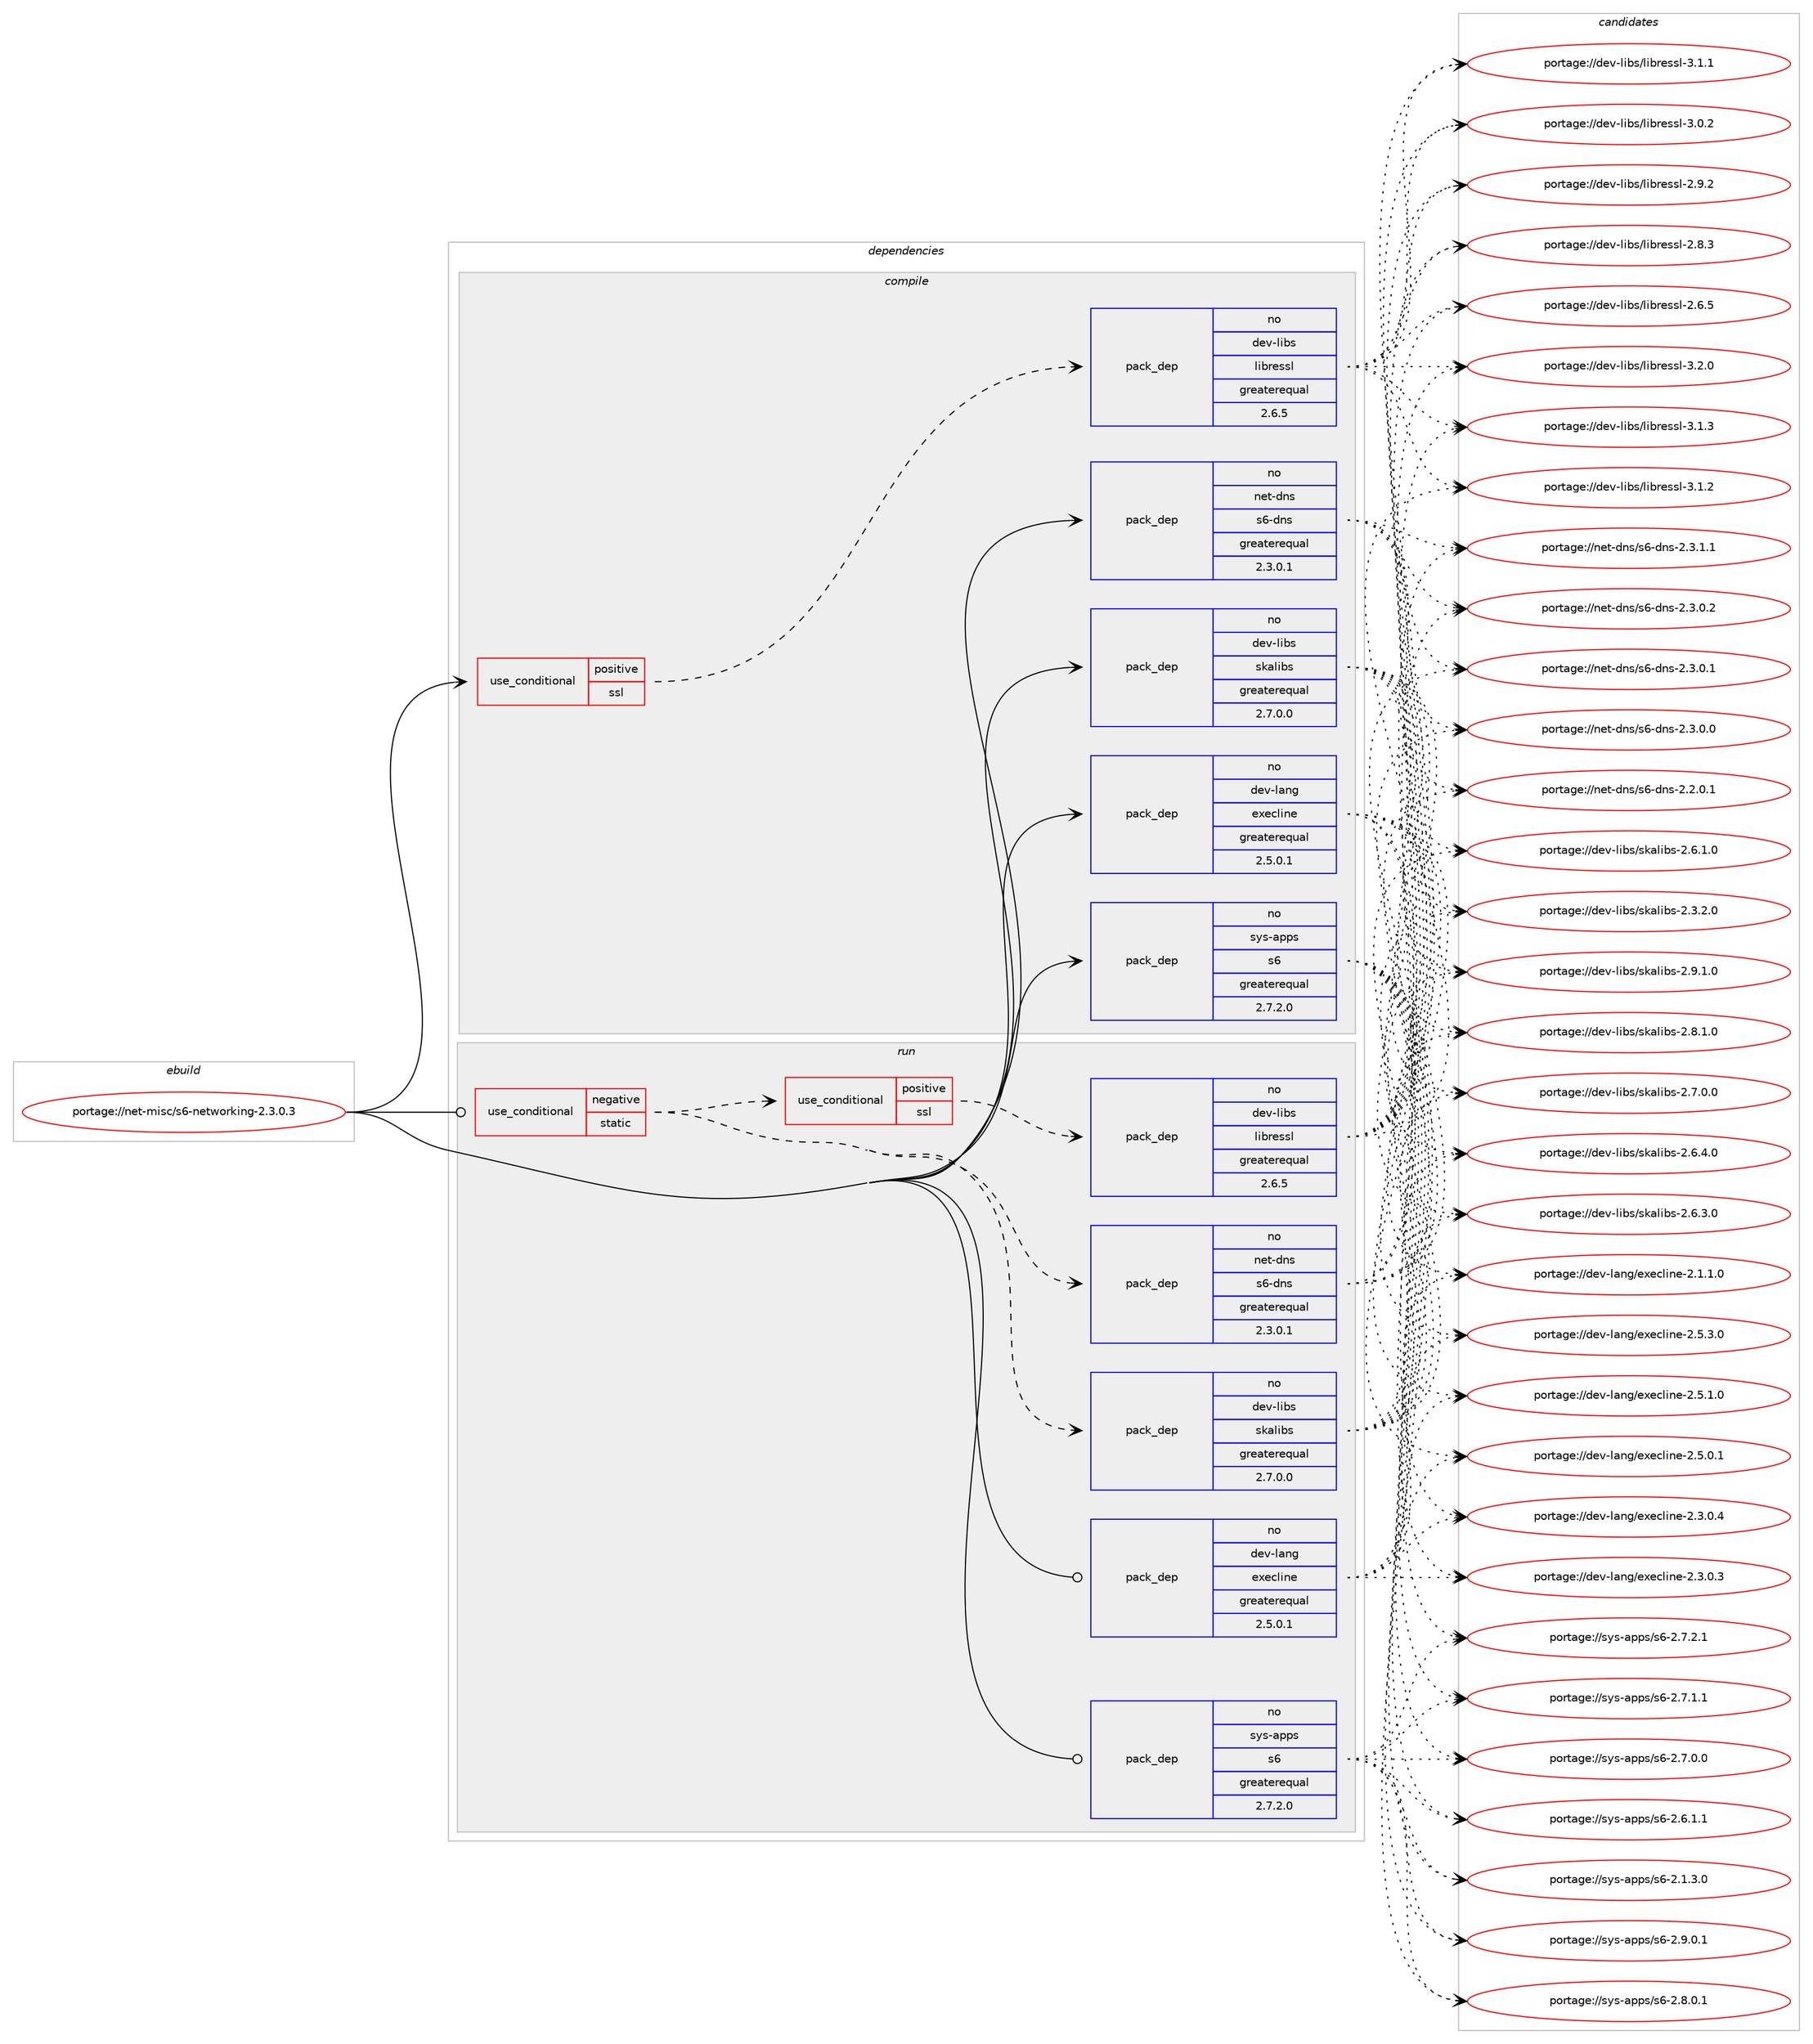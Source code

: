 digraph prolog {

# *************
# Graph options
# *************

newrank=true;
concentrate=true;
compound=true;
graph [rankdir=LR,fontname=Helvetica,fontsize=10,ranksep=1.5];#, ranksep=2.5, nodesep=0.2];
edge  [arrowhead=vee];
node  [fontname=Helvetica,fontsize=10];

# **********
# The ebuild
# **********

subgraph cluster_leftcol {
color=gray;
rank=same;
label=<<i>ebuild</i>>;
id [label="portage://net-misc/s6-networking-2.3.0.3", color=red, width=4, href="../net-misc/s6-networking-2.3.0.3.svg"];
}

# ****************
# The dependencies
# ****************

subgraph cluster_midcol {
color=gray;
label=<<i>dependencies</i>>;
subgraph cluster_compile {
fillcolor="#eeeeee";
style=filled;
label=<<i>compile</i>>;
subgraph cond602 {
dependency6095 [label=<<TABLE BORDER="0" CELLBORDER="1" CELLSPACING="0" CELLPADDING="4"><TR><TD ROWSPAN="3" CELLPADDING="10">use_conditional</TD></TR><TR><TD>positive</TD></TR><TR><TD>ssl</TD></TR></TABLE>>, shape=none, color=red];
subgraph pack5422 {
dependency6096 [label=<<TABLE BORDER="0" CELLBORDER="1" CELLSPACING="0" CELLPADDING="4" WIDTH="220"><TR><TD ROWSPAN="6" CELLPADDING="30">pack_dep</TD></TR><TR><TD WIDTH="110">no</TD></TR><TR><TD>dev-libs</TD></TR><TR><TD>libressl</TD></TR><TR><TD>greaterequal</TD></TR><TR><TD>2.6.5</TD></TR></TABLE>>, shape=none, color=blue];
}
dependency6095:e -> dependency6096:w [weight=20,style="dashed",arrowhead="vee"];
}
id:e -> dependency6095:w [weight=20,style="solid",arrowhead="vee"];
subgraph pack5423 {
dependency6097 [label=<<TABLE BORDER="0" CELLBORDER="1" CELLSPACING="0" CELLPADDING="4" WIDTH="220"><TR><TD ROWSPAN="6" CELLPADDING="30">pack_dep</TD></TR><TR><TD WIDTH="110">no</TD></TR><TR><TD>dev-lang</TD></TR><TR><TD>execline</TD></TR><TR><TD>greaterequal</TD></TR><TR><TD>2.5.0.1</TD></TR></TABLE>>, shape=none, color=blue];
}
id:e -> dependency6097:w [weight=20,style="solid",arrowhead="vee"];
subgraph pack5424 {
dependency6098 [label=<<TABLE BORDER="0" CELLBORDER="1" CELLSPACING="0" CELLPADDING="4" WIDTH="220"><TR><TD ROWSPAN="6" CELLPADDING="30">pack_dep</TD></TR><TR><TD WIDTH="110">no</TD></TR><TR><TD>dev-libs</TD></TR><TR><TD>skalibs</TD></TR><TR><TD>greaterequal</TD></TR><TR><TD>2.7.0.0</TD></TR></TABLE>>, shape=none, color=blue];
}
id:e -> dependency6098:w [weight=20,style="solid",arrowhead="vee"];
subgraph pack5425 {
dependency6099 [label=<<TABLE BORDER="0" CELLBORDER="1" CELLSPACING="0" CELLPADDING="4" WIDTH="220"><TR><TD ROWSPAN="6" CELLPADDING="30">pack_dep</TD></TR><TR><TD WIDTH="110">no</TD></TR><TR><TD>net-dns</TD></TR><TR><TD>s6-dns</TD></TR><TR><TD>greaterequal</TD></TR><TR><TD>2.3.0.1</TD></TR></TABLE>>, shape=none, color=blue];
}
id:e -> dependency6099:w [weight=20,style="solid",arrowhead="vee"];
subgraph pack5426 {
dependency6100 [label=<<TABLE BORDER="0" CELLBORDER="1" CELLSPACING="0" CELLPADDING="4" WIDTH="220"><TR><TD ROWSPAN="6" CELLPADDING="30">pack_dep</TD></TR><TR><TD WIDTH="110">no</TD></TR><TR><TD>sys-apps</TD></TR><TR><TD>s6</TD></TR><TR><TD>greaterequal</TD></TR><TR><TD>2.7.2.0</TD></TR></TABLE>>, shape=none, color=blue];
}
id:e -> dependency6100:w [weight=20,style="solid",arrowhead="vee"];
}
subgraph cluster_compileandrun {
fillcolor="#eeeeee";
style=filled;
label=<<i>compile and run</i>>;
}
subgraph cluster_run {
fillcolor="#eeeeee";
style=filled;
label=<<i>run</i>>;
subgraph cond603 {
dependency6101 [label=<<TABLE BORDER="0" CELLBORDER="1" CELLSPACING="0" CELLPADDING="4"><TR><TD ROWSPAN="3" CELLPADDING="10">use_conditional</TD></TR><TR><TD>negative</TD></TR><TR><TD>static</TD></TR></TABLE>>, shape=none, color=red];
subgraph pack5427 {
dependency6102 [label=<<TABLE BORDER="0" CELLBORDER="1" CELLSPACING="0" CELLPADDING="4" WIDTH="220"><TR><TD ROWSPAN="6" CELLPADDING="30">pack_dep</TD></TR><TR><TD WIDTH="110">no</TD></TR><TR><TD>net-dns</TD></TR><TR><TD>s6-dns</TD></TR><TR><TD>greaterequal</TD></TR><TR><TD>2.3.0.1</TD></TR></TABLE>>, shape=none, color=blue];
}
dependency6101:e -> dependency6102:w [weight=20,style="dashed",arrowhead="vee"];
subgraph pack5428 {
dependency6103 [label=<<TABLE BORDER="0" CELLBORDER="1" CELLSPACING="0" CELLPADDING="4" WIDTH="220"><TR><TD ROWSPAN="6" CELLPADDING="30">pack_dep</TD></TR><TR><TD WIDTH="110">no</TD></TR><TR><TD>dev-libs</TD></TR><TR><TD>skalibs</TD></TR><TR><TD>greaterequal</TD></TR><TR><TD>2.7.0.0</TD></TR></TABLE>>, shape=none, color=blue];
}
dependency6101:e -> dependency6103:w [weight=20,style="dashed",arrowhead="vee"];
subgraph cond604 {
dependency6104 [label=<<TABLE BORDER="0" CELLBORDER="1" CELLSPACING="0" CELLPADDING="4"><TR><TD ROWSPAN="3" CELLPADDING="10">use_conditional</TD></TR><TR><TD>positive</TD></TR><TR><TD>ssl</TD></TR></TABLE>>, shape=none, color=red];
subgraph pack5429 {
dependency6105 [label=<<TABLE BORDER="0" CELLBORDER="1" CELLSPACING="0" CELLPADDING="4" WIDTH="220"><TR><TD ROWSPAN="6" CELLPADDING="30">pack_dep</TD></TR><TR><TD WIDTH="110">no</TD></TR><TR><TD>dev-libs</TD></TR><TR><TD>libressl</TD></TR><TR><TD>greaterequal</TD></TR><TR><TD>2.6.5</TD></TR></TABLE>>, shape=none, color=blue];
}
dependency6104:e -> dependency6105:w [weight=20,style="dashed",arrowhead="vee"];
}
dependency6101:e -> dependency6104:w [weight=20,style="dashed",arrowhead="vee"];
}
id:e -> dependency6101:w [weight=20,style="solid",arrowhead="odot"];
subgraph pack5430 {
dependency6106 [label=<<TABLE BORDER="0" CELLBORDER="1" CELLSPACING="0" CELLPADDING="4" WIDTH="220"><TR><TD ROWSPAN="6" CELLPADDING="30">pack_dep</TD></TR><TR><TD WIDTH="110">no</TD></TR><TR><TD>dev-lang</TD></TR><TR><TD>execline</TD></TR><TR><TD>greaterequal</TD></TR><TR><TD>2.5.0.1</TD></TR></TABLE>>, shape=none, color=blue];
}
id:e -> dependency6106:w [weight=20,style="solid",arrowhead="odot"];
subgraph pack5431 {
dependency6107 [label=<<TABLE BORDER="0" CELLBORDER="1" CELLSPACING="0" CELLPADDING="4" WIDTH="220"><TR><TD ROWSPAN="6" CELLPADDING="30">pack_dep</TD></TR><TR><TD WIDTH="110">no</TD></TR><TR><TD>sys-apps</TD></TR><TR><TD>s6</TD></TR><TR><TD>greaterequal</TD></TR><TR><TD>2.7.2.0</TD></TR></TABLE>>, shape=none, color=blue];
}
id:e -> dependency6107:w [weight=20,style="solid",arrowhead="odot"];
}
}

# **************
# The candidates
# **************

subgraph cluster_choices {
rank=same;
color=gray;
label=<<i>candidates</i>>;

subgraph choice5422 {
color=black;
nodesep=1;
choice10010111845108105981154710810598114101115115108455146504648 [label="portage://dev-libs/libressl-3.2.0", color=red, width=4,href="../dev-libs/libressl-3.2.0.svg"];
choice10010111845108105981154710810598114101115115108455146494651 [label="portage://dev-libs/libressl-3.1.3", color=red, width=4,href="../dev-libs/libressl-3.1.3.svg"];
choice10010111845108105981154710810598114101115115108455146494650 [label="portage://dev-libs/libressl-3.1.2", color=red, width=4,href="../dev-libs/libressl-3.1.2.svg"];
choice10010111845108105981154710810598114101115115108455146494649 [label="portage://dev-libs/libressl-3.1.1", color=red, width=4,href="../dev-libs/libressl-3.1.1.svg"];
choice10010111845108105981154710810598114101115115108455146484650 [label="portage://dev-libs/libressl-3.0.2", color=red, width=4,href="../dev-libs/libressl-3.0.2.svg"];
choice10010111845108105981154710810598114101115115108455046574650 [label="portage://dev-libs/libressl-2.9.2", color=red, width=4,href="../dev-libs/libressl-2.9.2.svg"];
choice10010111845108105981154710810598114101115115108455046564651 [label="portage://dev-libs/libressl-2.8.3", color=red, width=4,href="../dev-libs/libressl-2.8.3.svg"];
choice10010111845108105981154710810598114101115115108455046544653 [label="portage://dev-libs/libressl-2.6.5", color=red, width=4,href="../dev-libs/libressl-2.6.5.svg"];
dependency6096:e -> choice10010111845108105981154710810598114101115115108455146504648:w [style=dotted,weight="100"];
dependency6096:e -> choice10010111845108105981154710810598114101115115108455146494651:w [style=dotted,weight="100"];
dependency6096:e -> choice10010111845108105981154710810598114101115115108455146494650:w [style=dotted,weight="100"];
dependency6096:e -> choice10010111845108105981154710810598114101115115108455146494649:w [style=dotted,weight="100"];
dependency6096:e -> choice10010111845108105981154710810598114101115115108455146484650:w [style=dotted,weight="100"];
dependency6096:e -> choice10010111845108105981154710810598114101115115108455046574650:w [style=dotted,weight="100"];
dependency6096:e -> choice10010111845108105981154710810598114101115115108455046564651:w [style=dotted,weight="100"];
dependency6096:e -> choice10010111845108105981154710810598114101115115108455046544653:w [style=dotted,weight="100"];
}
subgraph choice5423 {
color=black;
nodesep=1;
choice100101118451089711010347101120101991081051101014550465346514648 [label="portage://dev-lang/execline-2.5.3.0", color=red, width=4,href="../dev-lang/execline-2.5.3.0.svg"];
choice100101118451089711010347101120101991081051101014550465346494648 [label="portage://dev-lang/execline-2.5.1.0", color=red, width=4,href="../dev-lang/execline-2.5.1.0.svg"];
choice100101118451089711010347101120101991081051101014550465346484649 [label="portage://dev-lang/execline-2.5.0.1", color=red, width=4,href="../dev-lang/execline-2.5.0.1.svg"];
choice100101118451089711010347101120101991081051101014550465146484652 [label="portage://dev-lang/execline-2.3.0.4", color=red, width=4,href="../dev-lang/execline-2.3.0.4.svg"];
choice100101118451089711010347101120101991081051101014550465146484651 [label="portage://dev-lang/execline-2.3.0.3", color=red, width=4,href="../dev-lang/execline-2.3.0.3.svg"];
choice100101118451089711010347101120101991081051101014550464946494648 [label="portage://dev-lang/execline-2.1.1.0", color=red, width=4,href="../dev-lang/execline-2.1.1.0.svg"];
dependency6097:e -> choice100101118451089711010347101120101991081051101014550465346514648:w [style=dotted,weight="100"];
dependency6097:e -> choice100101118451089711010347101120101991081051101014550465346494648:w [style=dotted,weight="100"];
dependency6097:e -> choice100101118451089711010347101120101991081051101014550465346484649:w [style=dotted,weight="100"];
dependency6097:e -> choice100101118451089711010347101120101991081051101014550465146484652:w [style=dotted,weight="100"];
dependency6097:e -> choice100101118451089711010347101120101991081051101014550465146484651:w [style=dotted,weight="100"];
dependency6097:e -> choice100101118451089711010347101120101991081051101014550464946494648:w [style=dotted,weight="100"];
}
subgraph choice5424 {
color=black;
nodesep=1;
choice10010111845108105981154711510797108105981154550465746494648 [label="portage://dev-libs/skalibs-2.9.1.0", color=red, width=4,href="../dev-libs/skalibs-2.9.1.0.svg"];
choice10010111845108105981154711510797108105981154550465646494648 [label="portage://dev-libs/skalibs-2.8.1.0", color=red, width=4,href="../dev-libs/skalibs-2.8.1.0.svg"];
choice10010111845108105981154711510797108105981154550465546484648 [label="portage://dev-libs/skalibs-2.7.0.0", color=red, width=4,href="../dev-libs/skalibs-2.7.0.0.svg"];
choice10010111845108105981154711510797108105981154550465446524648 [label="portage://dev-libs/skalibs-2.6.4.0", color=red, width=4,href="../dev-libs/skalibs-2.6.4.0.svg"];
choice10010111845108105981154711510797108105981154550465446514648 [label="portage://dev-libs/skalibs-2.6.3.0", color=red, width=4,href="../dev-libs/skalibs-2.6.3.0.svg"];
choice10010111845108105981154711510797108105981154550465446494648 [label="portage://dev-libs/skalibs-2.6.1.0", color=red, width=4,href="../dev-libs/skalibs-2.6.1.0.svg"];
choice10010111845108105981154711510797108105981154550465146504648 [label="portage://dev-libs/skalibs-2.3.2.0", color=red, width=4,href="../dev-libs/skalibs-2.3.2.0.svg"];
dependency6098:e -> choice10010111845108105981154711510797108105981154550465746494648:w [style=dotted,weight="100"];
dependency6098:e -> choice10010111845108105981154711510797108105981154550465646494648:w [style=dotted,weight="100"];
dependency6098:e -> choice10010111845108105981154711510797108105981154550465546484648:w [style=dotted,weight="100"];
dependency6098:e -> choice10010111845108105981154711510797108105981154550465446524648:w [style=dotted,weight="100"];
dependency6098:e -> choice10010111845108105981154711510797108105981154550465446514648:w [style=dotted,weight="100"];
dependency6098:e -> choice10010111845108105981154711510797108105981154550465446494648:w [style=dotted,weight="100"];
dependency6098:e -> choice10010111845108105981154711510797108105981154550465146504648:w [style=dotted,weight="100"];
}
subgraph choice5425 {
color=black;
nodesep=1;
choice110101116451001101154711554451001101154550465146494649 [label="portage://net-dns/s6-dns-2.3.1.1", color=red, width=4,href="../net-dns/s6-dns-2.3.1.1.svg"];
choice110101116451001101154711554451001101154550465146484650 [label="portage://net-dns/s6-dns-2.3.0.2", color=red, width=4,href="../net-dns/s6-dns-2.3.0.2.svg"];
choice110101116451001101154711554451001101154550465146484649 [label="portage://net-dns/s6-dns-2.3.0.1", color=red, width=4,href="../net-dns/s6-dns-2.3.0.1.svg"];
choice110101116451001101154711554451001101154550465146484648 [label="portage://net-dns/s6-dns-2.3.0.0", color=red, width=4,href="../net-dns/s6-dns-2.3.0.0.svg"];
choice110101116451001101154711554451001101154550465046484649 [label="portage://net-dns/s6-dns-2.2.0.1", color=red, width=4,href="../net-dns/s6-dns-2.2.0.1.svg"];
dependency6099:e -> choice110101116451001101154711554451001101154550465146494649:w [style=dotted,weight="100"];
dependency6099:e -> choice110101116451001101154711554451001101154550465146484650:w [style=dotted,weight="100"];
dependency6099:e -> choice110101116451001101154711554451001101154550465146484649:w [style=dotted,weight="100"];
dependency6099:e -> choice110101116451001101154711554451001101154550465146484648:w [style=dotted,weight="100"];
dependency6099:e -> choice110101116451001101154711554451001101154550465046484649:w [style=dotted,weight="100"];
}
subgraph choice5426 {
color=black;
nodesep=1;
choice115121115459711211211547115544550465746484649 [label="portage://sys-apps/s6-2.9.0.1", color=red, width=4,href="../sys-apps/s6-2.9.0.1.svg"];
choice115121115459711211211547115544550465646484649 [label="portage://sys-apps/s6-2.8.0.1", color=red, width=4,href="../sys-apps/s6-2.8.0.1.svg"];
choice115121115459711211211547115544550465546504649 [label="portage://sys-apps/s6-2.7.2.1", color=red, width=4,href="../sys-apps/s6-2.7.2.1.svg"];
choice115121115459711211211547115544550465546494649 [label="portage://sys-apps/s6-2.7.1.1", color=red, width=4,href="../sys-apps/s6-2.7.1.1.svg"];
choice115121115459711211211547115544550465546484648 [label="portage://sys-apps/s6-2.7.0.0", color=red, width=4,href="../sys-apps/s6-2.7.0.0.svg"];
choice115121115459711211211547115544550465446494649 [label="portage://sys-apps/s6-2.6.1.1", color=red, width=4,href="../sys-apps/s6-2.6.1.1.svg"];
choice115121115459711211211547115544550464946514648 [label="portage://sys-apps/s6-2.1.3.0", color=red, width=4,href="../sys-apps/s6-2.1.3.0.svg"];
dependency6100:e -> choice115121115459711211211547115544550465746484649:w [style=dotted,weight="100"];
dependency6100:e -> choice115121115459711211211547115544550465646484649:w [style=dotted,weight="100"];
dependency6100:e -> choice115121115459711211211547115544550465546504649:w [style=dotted,weight="100"];
dependency6100:e -> choice115121115459711211211547115544550465546494649:w [style=dotted,weight="100"];
dependency6100:e -> choice115121115459711211211547115544550465546484648:w [style=dotted,weight="100"];
dependency6100:e -> choice115121115459711211211547115544550465446494649:w [style=dotted,weight="100"];
dependency6100:e -> choice115121115459711211211547115544550464946514648:w [style=dotted,weight="100"];
}
subgraph choice5427 {
color=black;
nodesep=1;
choice110101116451001101154711554451001101154550465146494649 [label="portage://net-dns/s6-dns-2.3.1.1", color=red, width=4,href="../net-dns/s6-dns-2.3.1.1.svg"];
choice110101116451001101154711554451001101154550465146484650 [label="portage://net-dns/s6-dns-2.3.0.2", color=red, width=4,href="../net-dns/s6-dns-2.3.0.2.svg"];
choice110101116451001101154711554451001101154550465146484649 [label="portage://net-dns/s6-dns-2.3.0.1", color=red, width=4,href="../net-dns/s6-dns-2.3.0.1.svg"];
choice110101116451001101154711554451001101154550465146484648 [label="portage://net-dns/s6-dns-2.3.0.0", color=red, width=4,href="../net-dns/s6-dns-2.3.0.0.svg"];
choice110101116451001101154711554451001101154550465046484649 [label="portage://net-dns/s6-dns-2.2.0.1", color=red, width=4,href="../net-dns/s6-dns-2.2.0.1.svg"];
dependency6102:e -> choice110101116451001101154711554451001101154550465146494649:w [style=dotted,weight="100"];
dependency6102:e -> choice110101116451001101154711554451001101154550465146484650:w [style=dotted,weight="100"];
dependency6102:e -> choice110101116451001101154711554451001101154550465146484649:w [style=dotted,weight="100"];
dependency6102:e -> choice110101116451001101154711554451001101154550465146484648:w [style=dotted,weight="100"];
dependency6102:e -> choice110101116451001101154711554451001101154550465046484649:w [style=dotted,weight="100"];
}
subgraph choice5428 {
color=black;
nodesep=1;
choice10010111845108105981154711510797108105981154550465746494648 [label="portage://dev-libs/skalibs-2.9.1.0", color=red, width=4,href="../dev-libs/skalibs-2.9.1.0.svg"];
choice10010111845108105981154711510797108105981154550465646494648 [label="portage://dev-libs/skalibs-2.8.1.0", color=red, width=4,href="../dev-libs/skalibs-2.8.1.0.svg"];
choice10010111845108105981154711510797108105981154550465546484648 [label="portage://dev-libs/skalibs-2.7.0.0", color=red, width=4,href="../dev-libs/skalibs-2.7.0.0.svg"];
choice10010111845108105981154711510797108105981154550465446524648 [label="portage://dev-libs/skalibs-2.6.4.0", color=red, width=4,href="../dev-libs/skalibs-2.6.4.0.svg"];
choice10010111845108105981154711510797108105981154550465446514648 [label="portage://dev-libs/skalibs-2.6.3.0", color=red, width=4,href="../dev-libs/skalibs-2.6.3.0.svg"];
choice10010111845108105981154711510797108105981154550465446494648 [label="portage://dev-libs/skalibs-2.6.1.0", color=red, width=4,href="../dev-libs/skalibs-2.6.1.0.svg"];
choice10010111845108105981154711510797108105981154550465146504648 [label="portage://dev-libs/skalibs-2.3.2.0", color=red, width=4,href="../dev-libs/skalibs-2.3.2.0.svg"];
dependency6103:e -> choice10010111845108105981154711510797108105981154550465746494648:w [style=dotted,weight="100"];
dependency6103:e -> choice10010111845108105981154711510797108105981154550465646494648:w [style=dotted,weight="100"];
dependency6103:e -> choice10010111845108105981154711510797108105981154550465546484648:w [style=dotted,weight="100"];
dependency6103:e -> choice10010111845108105981154711510797108105981154550465446524648:w [style=dotted,weight="100"];
dependency6103:e -> choice10010111845108105981154711510797108105981154550465446514648:w [style=dotted,weight="100"];
dependency6103:e -> choice10010111845108105981154711510797108105981154550465446494648:w [style=dotted,weight="100"];
dependency6103:e -> choice10010111845108105981154711510797108105981154550465146504648:w [style=dotted,weight="100"];
}
subgraph choice5429 {
color=black;
nodesep=1;
choice10010111845108105981154710810598114101115115108455146504648 [label="portage://dev-libs/libressl-3.2.0", color=red, width=4,href="../dev-libs/libressl-3.2.0.svg"];
choice10010111845108105981154710810598114101115115108455146494651 [label="portage://dev-libs/libressl-3.1.3", color=red, width=4,href="../dev-libs/libressl-3.1.3.svg"];
choice10010111845108105981154710810598114101115115108455146494650 [label="portage://dev-libs/libressl-3.1.2", color=red, width=4,href="../dev-libs/libressl-3.1.2.svg"];
choice10010111845108105981154710810598114101115115108455146494649 [label="portage://dev-libs/libressl-3.1.1", color=red, width=4,href="../dev-libs/libressl-3.1.1.svg"];
choice10010111845108105981154710810598114101115115108455146484650 [label="portage://dev-libs/libressl-3.0.2", color=red, width=4,href="../dev-libs/libressl-3.0.2.svg"];
choice10010111845108105981154710810598114101115115108455046574650 [label="portage://dev-libs/libressl-2.9.2", color=red, width=4,href="../dev-libs/libressl-2.9.2.svg"];
choice10010111845108105981154710810598114101115115108455046564651 [label="portage://dev-libs/libressl-2.8.3", color=red, width=4,href="../dev-libs/libressl-2.8.3.svg"];
choice10010111845108105981154710810598114101115115108455046544653 [label="portage://dev-libs/libressl-2.6.5", color=red, width=4,href="../dev-libs/libressl-2.6.5.svg"];
dependency6105:e -> choice10010111845108105981154710810598114101115115108455146504648:w [style=dotted,weight="100"];
dependency6105:e -> choice10010111845108105981154710810598114101115115108455146494651:w [style=dotted,weight="100"];
dependency6105:e -> choice10010111845108105981154710810598114101115115108455146494650:w [style=dotted,weight="100"];
dependency6105:e -> choice10010111845108105981154710810598114101115115108455146494649:w [style=dotted,weight="100"];
dependency6105:e -> choice10010111845108105981154710810598114101115115108455146484650:w [style=dotted,weight="100"];
dependency6105:e -> choice10010111845108105981154710810598114101115115108455046574650:w [style=dotted,weight="100"];
dependency6105:e -> choice10010111845108105981154710810598114101115115108455046564651:w [style=dotted,weight="100"];
dependency6105:e -> choice10010111845108105981154710810598114101115115108455046544653:w [style=dotted,weight="100"];
}
subgraph choice5430 {
color=black;
nodesep=1;
choice100101118451089711010347101120101991081051101014550465346514648 [label="portage://dev-lang/execline-2.5.3.0", color=red, width=4,href="../dev-lang/execline-2.5.3.0.svg"];
choice100101118451089711010347101120101991081051101014550465346494648 [label="portage://dev-lang/execline-2.5.1.0", color=red, width=4,href="../dev-lang/execline-2.5.1.0.svg"];
choice100101118451089711010347101120101991081051101014550465346484649 [label="portage://dev-lang/execline-2.5.0.1", color=red, width=4,href="../dev-lang/execline-2.5.0.1.svg"];
choice100101118451089711010347101120101991081051101014550465146484652 [label="portage://dev-lang/execline-2.3.0.4", color=red, width=4,href="../dev-lang/execline-2.3.0.4.svg"];
choice100101118451089711010347101120101991081051101014550465146484651 [label="portage://dev-lang/execline-2.3.0.3", color=red, width=4,href="../dev-lang/execline-2.3.0.3.svg"];
choice100101118451089711010347101120101991081051101014550464946494648 [label="portage://dev-lang/execline-2.1.1.0", color=red, width=4,href="../dev-lang/execline-2.1.1.0.svg"];
dependency6106:e -> choice100101118451089711010347101120101991081051101014550465346514648:w [style=dotted,weight="100"];
dependency6106:e -> choice100101118451089711010347101120101991081051101014550465346494648:w [style=dotted,weight="100"];
dependency6106:e -> choice100101118451089711010347101120101991081051101014550465346484649:w [style=dotted,weight="100"];
dependency6106:e -> choice100101118451089711010347101120101991081051101014550465146484652:w [style=dotted,weight="100"];
dependency6106:e -> choice100101118451089711010347101120101991081051101014550465146484651:w [style=dotted,weight="100"];
dependency6106:e -> choice100101118451089711010347101120101991081051101014550464946494648:w [style=dotted,weight="100"];
}
subgraph choice5431 {
color=black;
nodesep=1;
choice115121115459711211211547115544550465746484649 [label="portage://sys-apps/s6-2.9.0.1", color=red, width=4,href="../sys-apps/s6-2.9.0.1.svg"];
choice115121115459711211211547115544550465646484649 [label="portage://sys-apps/s6-2.8.0.1", color=red, width=4,href="../sys-apps/s6-2.8.0.1.svg"];
choice115121115459711211211547115544550465546504649 [label="portage://sys-apps/s6-2.7.2.1", color=red, width=4,href="../sys-apps/s6-2.7.2.1.svg"];
choice115121115459711211211547115544550465546494649 [label="portage://sys-apps/s6-2.7.1.1", color=red, width=4,href="../sys-apps/s6-2.7.1.1.svg"];
choice115121115459711211211547115544550465546484648 [label="portage://sys-apps/s6-2.7.0.0", color=red, width=4,href="../sys-apps/s6-2.7.0.0.svg"];
choice115121115459711211211547115544550465446494649 [label="portage://sys-apps/s6-2.6.1.1", color=red, width=4,href="../sys-apps/s6-2.6.1.1.svg"];
choice115121115459711211211547115544550464946514648 [label="portage://sys-apps/s6-2.1.3.0", color=red, width=4,href="../sys-apps/s6-2.1.3.0.svg"];
dependency6107:e -> choice115121115459711211211547115544550465746484649:w [style=dotted,weight="100"];
dependency6107:e -> choice115121115459711211211547115544550465646484649:w [style=dotted,weight="100"];
dependency6107:e -> choice115121115459711211211547115544550465546504649:w [style=dotted,weight="100"];
dependency6107:e -> choice115121115459711211211547115544550465546494649:w [style=dotted,weight="100"];
dependency6107:e -> choice115121115459711211211547115544550465546484648:w [style=dotted,weight="100"];
dependency6107:e -> choice115121115459711211211547115544550465446494649:w [style=dotted,weight="100"];
dependency6107:e -> choice115121115459711211211547115544550464946514648:w [style=dotted,weight="100"];
}
}

}
